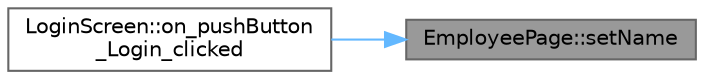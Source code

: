 digraph "EmployeePage::setName"
{
 // LATEX_PDF_SIZE
  bgcolor="transparent";
  edge [fontname=Helvetica,fontsize=10,labelfontname=Helvetica,labelfontsize=10];
  node [fontname=Helvetica,fontsize=10,shape=box,height=0.2,width=0.4];
  rankdir="RL";
  Node1 [id="Node000001",label="EmployeePage::setName",height=0.2,width=0.4,color="gray40", fillcolor="grey60", style="filled", fontcolor="black",tooltip="This function sets the name of the employee and updates the label."];
  Node1 -> Node2 [id="edge1_Node000001_Node000002",dir="back",color="steelblue1",style="solid",tooltip=" "];
  Node2 [id="Node000002",label="LoginScreen::on_pushButton\l_Login_clicked",height=0.2,width=0.4,color="grey40", fillcolor="white", style="filled",URL="$class_login_screen.html#a65dbcaba2339aef3a753b3373918ca75",tooltip="This function checks the username and password entered by the user and logs in the user if the inform..."];
}
